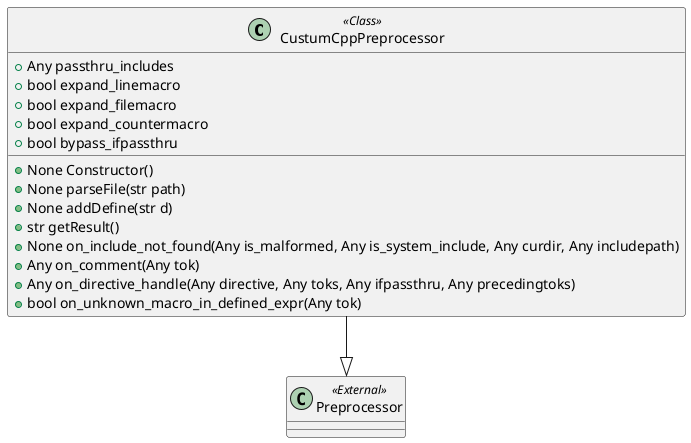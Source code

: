@startuml
class CustumCppPreprocessor <<Class>>
{
+ Any passthru_includes
+ bool expand_linemacro
+ bool expand_filemacro
+ bool expand_countermacro
+ bool bypass_ifpassthru
+None Constructor()
+None parseFile(str path)
+None addDefine(str d)
+str getResult()
+None on_include_not_found(Any is_malformed, Any is_system_include, Any curdir, Any includepath)
+Any on_comment(Any tok)
+Any on_directive_handle(Any directive, Any toks, Any ifpassthru, Any precedingtoks)
+bool on_unknown_macro_in_defined_expr(Any tok)
}
class Preprocessor <<External>>
CustumCppPreprocessor --|> Preprocessor
@enduml
